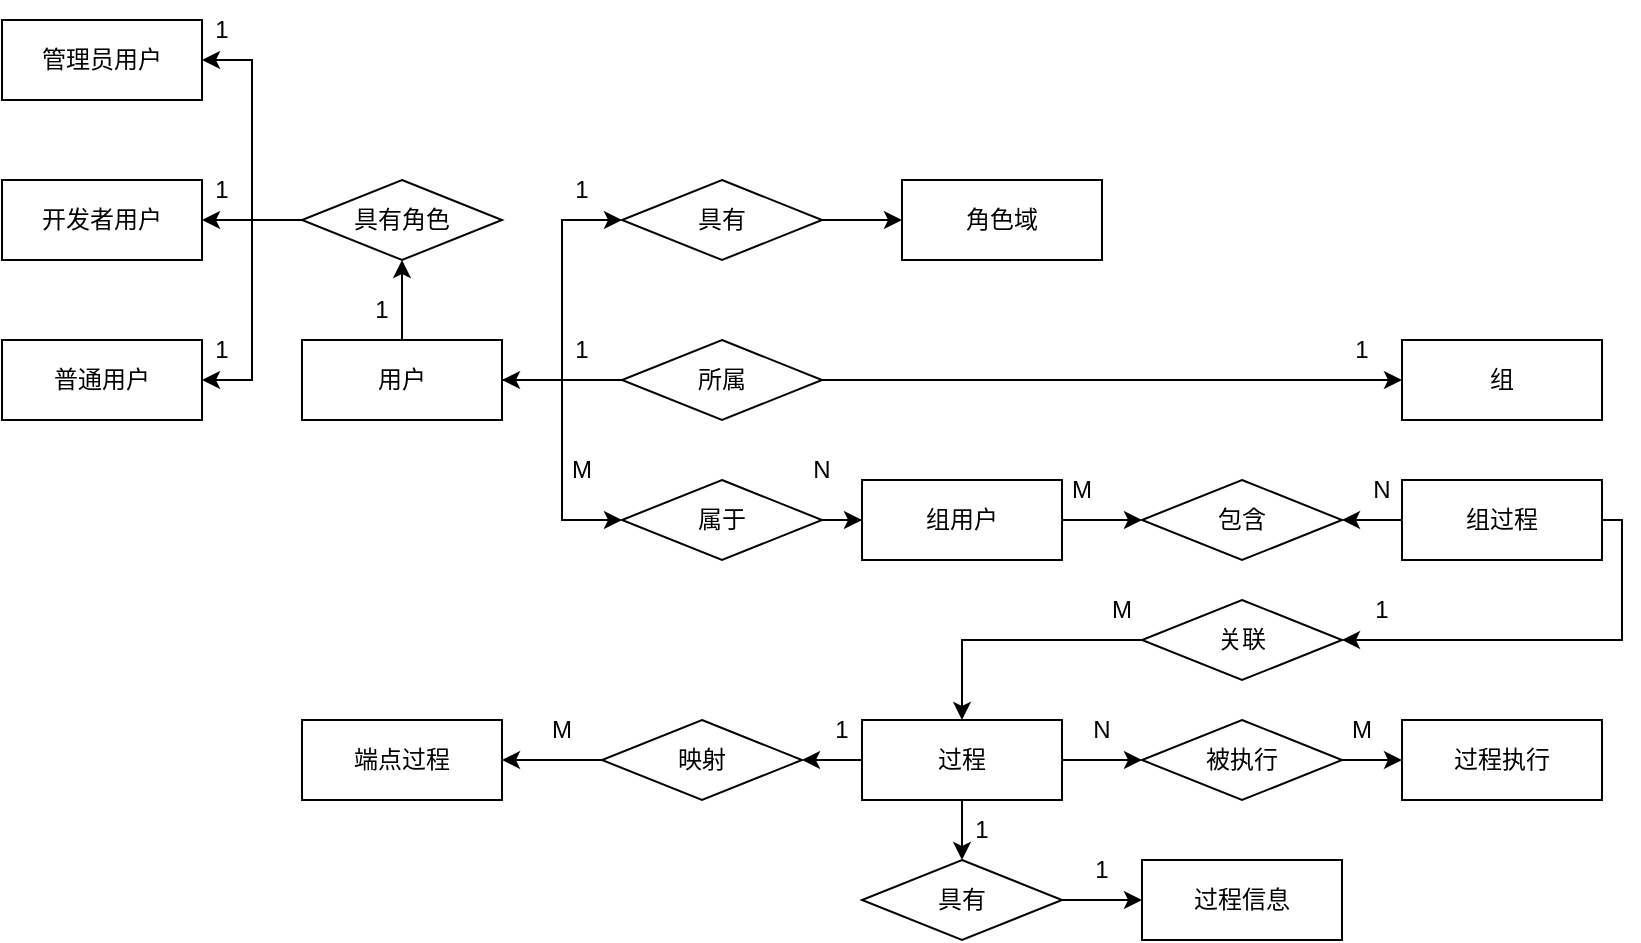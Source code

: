 <mxfile version="20.3.0" type="device"><diagram id="R2lEEEUBdFMjLlhIrx00" name="Page-1"><mxGraphModel dx="1038" dy="649" grid="1" gridSize="10" guides="1" tooltips="1" connect="1" arrows="1" fold="1" page="1" pageScale="1" pageWidth="850" pageHeight="1100" math="0" shadow="0" extFonts="Permanent Marker^https://fonts.googleapis.com/css?family=Permanent+Marker"><root><mxCell id="0"/><mxCell id="1" parent="0"/><mxCell id="UuXYR93EdXdgghr8xopW-40" value="" style="edgeStyle=orthogonalEdgeStyle;rounded=0;orthogonalLoop=1;jettySize=auto;html=1;" edge="1" parent="1" source="gu5pP--yfqv97uLf1Hav-1" target="UuXYR93EdXdgghr8xopW-39"><mxGeometry relative="1" as="geometry"/></mxCell><mxCell id="UuXYR93EdXdgghr8xopW-44" style="edgeStyle=orthogonalEdgeStyle;rounded=0;orthogonalLoop=1;jettySize=auto;html=1;entryX=0;entryY=0.5;entryDx=0;entryDy=0;" edge="1" parent="1" source="gu5pP--yfqv97uLf1Hav-1" target="UuXYR93EdXdgghr8xopW-9"><mxGeometry relative="1" as="geometry"/></mxCell><mxCell id="UuXYR93EdXdgghr8xopW-46" style="edgeStyle=orthogonalEdgeStyle;rounded=0;orthogonalLoop=1;jettySize=auto;html=1;entryX=0;entryY=0.5;entryDx=0;entryDy=0;" edge="1" parent="1" source="gu5pP--yfqv97uLf1Hav-1" target="UuXYR93EdXdgghr8xopW-10"><mxGeometry relative="1" as="geometry"/></mxCell><mxCell id="gu5pP--yfqv97uLf1Hav-1" value="用户" style="whiteSpace=wrap;html=1;align=center;" parent="1" vertex="1"><mxGeometry x="180" y="180" width="100" height="40" as="geometry"/></mxCell><mxCell id="UuXYR93EdXdgghr8xopW-1" value="组" style="whiteSpace=wrap;html=1;align=center;" vertex="1" parent="1"><mxGeometry x="730" y="180" width="100" height="40" as="geometry"/></mxCell><mxCell id="UuXYR93EdXdgghr8xopW-28" value="" style="edgeStyle=orthogonalEdgeStyle;rounded=0;orthogonalLoop=1;jettySize=auto;html=1;" edge="1" parent="1" source="UuXYR93EdXdgghr8xopW-2" target="UuXYR93EdXdgghr8xopW-16"><mxGeometry relative="1" as="geometry"/></mxCell><mxCell id="UuXYR93EdXdgghr8xopW-2" value="组用户" style="whiteSpace=wrap;html=1;align=center;" vertex="1" parent="1"><mxGeometry x="460" y="250" width="100" height="40" as="geometry"/></mxCell><mxCell id="UuXYR93EdXdgghr8xopW-3" value="端点过程" style="whiteSpace=wrap;html=1;align=center;" vertex="1" parent="1"><mxGeometry x="180" y="370" width="100" height="40" as="geometry"/></mxCell><mxCell id="UuXYR93EdXdgghr8xopW-18" value="" style="edgeStyle=orthogonalEdgeStyle;rounded=0;orthogonalLoop=1;jettySize=auto;html=1;" edge="1" parent="1" source="UuXYR93EdXdgghr8xopW-4" target="UuXYR93EdXdgghr8xopW-17"><mxGeometry relative="1" as="geometry"/></mxCell><mxCell id="UuXYR93EdXdgghr8xopW-21" value="" style="edgeStyle=orthogonalEdgeStyle;rounded=0;orthogonalLoop=1;jettySize=auto;html=1;" edge="1" parent="1" source="UuXYR93EdXdgghr8xopW-4" target="UuXYR93EdXdgghr8xopW-20"><mxGeometry relative="1" as="geometry"/></mxCell><mxCell id="UuXYR93EdXdgghr8xopW-25" value="" style="edgeStyle=orthogonalEdgeStyle;rounded=0;orthogonalLoop=1;jettySize=auto;html=1;" edge="1" parent="1" source="UuXYR93EdXdgghr8xopW-4" target="UuXYR93EdXdgghr8xopW-23"><mxGeometry relative="1" as="geometry"/></mxCell><mxCell id="UuXYR93EdXdgghr8xopW-4" value="过程" style="whiteSpace=wrap;html=1;align=center;" vertex="1" parent="1"><mxGeometry x="460" y="370" width="100" height="40" as="geometry"/></mxCell><mxCell id="UuXYR93EdXdgghr8xopW-5" value="过程信息" style="whiteSpace=wrap;html=1;align=center;" vertex="1" parent="1"><mxGeometry x="600" y="440" width="100" height="40" as="geometry"/></mxCell><mxCell id="UuXYR93EdXdgghr8xopW-27" style="edgeStyle=orthogonalEdgeStyle;rounded=0;orthogonalLoop=1;jettySize=auto;html=1;entryX=1;entryY=0.5;entryDx=0;entryDy=0;" edge="1" parent="1" source="UuXYR93EdXdgghr8xopW-6" target="UuXYR93EdXdgghr8xopW-26"><mxGeometry relative="1" as="geometry"><Array as="points"><mxPoint x="840" y="270"/><mxPoint x="840" y="330"/></Array></mxGeometry></mxCell><mxCell id="UuXYR93EdXdgghr8xopW-29" value="" style="edgeStyle=orthogonalEdgeStyle;rounded=0;orthogonalLoop=1;jettySize=auto;html=1;" edge="1" parent="1" source="UuXYR93EdXdgghr8xopW-6" target="UuXYR93EdXdgghr8xopW-16"><mxGeometry relative="1" as="geometry"/></mxCell><mxCell id="UuXYR93EdXdgghr8xopW-6" value="组过程" style="whiteSpace=wrap;html=1;align=center;" vertex="1" parent="1"><mxGeometry x="730" y="250" width="100" height="40" as="geometry"/></mxCell><mxCell id="UuXYR93EdXdgghr8xopW-7" value="角色域" style="whiteSpace=wrap;html=1;align=center;" vertex="1" parent="1"><mxGeometry x="480" y="100" width="100" height="40" as="geometry"/></mxCell><mxCell id="UuXYR93EdXdgghr8xopW-8" value="过程执行" style="whiteSpace=wrap;html=1;align=center;" vertex="1" parent="1"><mxGeometry x="730" y="370" width="100" height="40" as="geometry"/></mxCell><mxCell id="UuXYR93EdXdgghr8xopW-33" value="" style="edgeStyle=orthogonalEdgeStyle;rounded=0;orthogonalLoop=1;jettySize=auto;html=1;" edge="1" parent="1" source="UuXYR93EdXdgghr8xopW-9" target="UuXYR93EdXdgghr8xopW-7"><mxGeometry relative="1" as="geometry"><Array as="points"><mxPoint x="480" y="120"/><mxPoint x="480" y="120"/></Array></mxGeometry></mxCell><mxCell id="UuXYR93EdXdgghr8xopW-9" value="具有" style="rhombus;whiteSpace=wrap;html=1;" vertex="1" parent="1"><mxGeometry x="340" y="100" width="100" height="40" as="geometry"/></mxCell><mxCell id="UuXYR93EdXdgghr8xopW-35" value="" style="edgeStyle=orthogonalEdgeStyle;rounded=0;orthogonalLoop=1;jettySize=auto;html=1;" edge="1" parent="1" source="UuXYR93EdXdgghr8xopW-10" target="UuXYR93EdXdgghr8xopW-2"><mxGeometry relative="1" as="geometry"/></mxCell><mxCell id="UuXYR93EdXdgghr8xopW-10" value="属于" style="rhombus;whiteSpace=wrap;html=1;" vertex="1" parent="1"><mxGeometry x="340" y="250" width="100" height="40" as="geometry"/></mxCell><mxCell id="UuXYR93EdXdgghr8xopW-31" value="" style="edgeStyle=orthogonalEdgeStyle;rounded=0;orthogonalLoop=1;jettySize=auto;html=1;" edge="1" parent="1" source="UuXYR93EdXdgghr8xopW-14" target="gu5pP--yfqv97uLf1Hav-1"><mxGeometry relative="1" as="geometry"/></mxCell><mxCell id="UuXYR93EdXdgghr8xopW-34" style="edgeStyle=orthogonalEdgeStyle;rounded=0;orthogonalLoop=1;jettySize=auto;html=1;" edge="1" parent="1" source="UuXYR93EdXdgghr8xopW-14" target="UuXYR93EdXdgghr8xopW-1"><mxGeometry relative="1" as="geometry"/></mxCell><mxCell id="UuXYR93EdXdgghr8xopW-14" value="所属" style="rhombus;whiteSpace=wrap;html=1;" vertex="1" parent="1"><mxGeometry x="340" y="180" width="100" height="40" as="geometry"/></mxCell><mxCell id="UuXYR93EdXdgghr8xopW-16" value="包含" style="rhombus;whiteSpace=wrap;html=1;" vertex="1" parent="1"><mxGeometry x="600" y="250" width="100" height="40" as="geometry"/></mxCell><mxCell id="UuXYR93EdXdgghr8xopW-19" value="" style="edgeStyle=orthogonalEdgeStyle;rounded=0;orthogonalLoop=1;jettySize=auto;html=1;" edge="1" parent="1" source="UuXYR93EdXdgghr8xopW-17" target="UuXYR93EdXdgghr8xopW-5"><mxGeometry relative="1" as="geometry"/></mxCell><mxCell id="UuXYR93EdXdgghr8xopW-17" value="具有" style="rhombus;whiteSpace=wrap;html=1;" vertex="1" parent="1"><mxGeometry x="460" y="440" width="100" height="40" as="geometry"/></mxCell><mxCell id="UuXYR93EdXdgghr8xopW-22" value="" style="edgeStyle=orthogonalEdgeStyle;rounded=0;orthogonalLoop=1;jettySize=auto;html=1;" edge="1" parent="1" source="UuXYR93EdXdgghr8xopW-20" target="UuXYR93EdXdgghr8xopW-8"><mxGeometry relative="1" as="geometry"/></mxCell><mxCell id="UuXYR93EdXdgghr8xopW-20" value="被执行" style="rhombus;whiteSpace=wrap;html=1;" vertex="1" parent="1"><mxGeometry x="600" y="370" width="100" height="40" as="geometry"/></mxCell><mxCell id="UuXYR93EdXdgghr8xopW-24" value="" style="edgeStyle=orthogonalEdgeStyle;rounded=0;orthogonalLoop=1;jettySize=auto;html=1;" edge="1" parent="1" source="UuXYR93EdXdgghr8xopW-23" target="UuXYR93EdXdgghr8xopW-3"><mxGeometry relative="1" as="geometry"/></mxCell><mxCell id="UuXYR93EdXdgghr8xopW-23" value="映射" style="rhombus;whiteSpace=wrap;html=1;" vertex="1" parent="1"><mxGeometry x="330" y="370" width="100" height="40" as="geometry"/></mxCell><mxCell id="UuXYR93EdXdgghr8xopW-47" style="edgeStyle=orthogonalEdgeStyle;rounded=0;orthogonalLoop=1;jettySize=auto;html=1;entryX=0.5;entryY=0;entryDx=0;entryDy=0;" edge="1" parent="1" source="UuXYR93EdXdgghr8xopW-26" target="UuXYR93EdXdgghr8xopW-4"><mxGeometry relative="1" as="geometry"/></mxCell><mxCell id="UuXYR93EdXdgghr8xopW-26" value="关联" style="rhombus;whiteSpace=wrap;html=1;" vertex="1" parent="1"><mxGeometry x="600" y="310" width="100" height="40" as="geometry"/></mxCell><mxCell id="UuXYR93EdXdgghr8xopW-36" value="普通用户" style="whiteSpace=wrap;html=1;align=center;" vertex="1" parent="1"><mxGeometry x="30" y="180" width="100" height="40" as="geometry"/></mxCell><mxCell id="UuXYR93EdXdgghr8xopW-37" value="管理员用户" style="whiteSpace=wrap;html=1;align=center;" vertex="1" parent="1"><mxGeometry x="30" y="20" width="100" height="40" as="geometry"/></mxCell><mxCell id="UuXYR93EdXdgghr8xopW-38" value="开发者用户" style="whiteSpace=wrap;html=1;align=center;" vertex="1" parent="1"><mxGeometry x="30" y="100" width="100" height="40" as="geometry"/></mxCell><mxCell id="UuXYR93EdXdgghr8xopW-41" style="edgeStyle=orthogonalEdgeStyle;rounded=0;orthogonalLoop=1;jettySize=auto;html=1;entryX=1;entryY=0.5;entryDx=0;entryDy=0;" edge="1" parent="1" source="UuXYR93EdXdgghr8xopW-39" target="UuXYR93EdXdgghr8xopW-38"><mxGeometry relative="1" as="geometry"/></mxCell><mxCell id="UuXYR93EdXdgghr8xopW-42" style="edgeStyle=orthogonalEdgeStyle;rounded=0;orthogonalLoop=1;jettySize=auto;html=1;entryX=1;entryY=0.5;entryDx=0;entryDy=0;" edge="1" parent="1" source="UuXYR93EdXdgghr8xopW-39" target="UuXYR93EdXdgghr8xopW-36"><mxGeometry relative="1" as="geometry"/></mxCell><mxCell id="UuXYR93EdXdgghr8xopW-43" style="edgeStyle=orthogonalEdgeStyle;rounded=0;orthogonalLoop=1;jettySize=auto;html=1;entryX=1;entryY=0.5;entryDx=0;entryDy=0;" edge="1" parent="1" source="UuXYR93EdXdgghr8xopW-39" target="UuXYR93EdXdgghr8xopW-37"><mxGeometry relative="1" as="geometry"/></mxCell><mxCell id="UuXYR93EdXdgghr8xopW-39" value="具有角色" style="rhombus;whiteSpace=wrap;html=1;" vertex="1" parent="1"><mxGeometry x="180" y="100" width="100" height="40" as="geometry"/></mxCell><mxCell id="UuXYR93EdXdgghr8xopW-48" value="1" style="text;html=1;strokeColor=none;fillColor=none;align=center;verticalAlign=middle;whiteSpace=wrap;rounded=0;" vertex="1" parent="1"><mxGeometry x="110" y="90" width="60" height="30" as="geometry"/></mxCell><mxCell id="UuXYR93EdXdgghr8xopW-49" value="1" style="text;html=1;strokeColor=none;fillColor=none;align=center;verticalAlign=middle;whiteSpace=wrap;rounded=0;" vertex="1" parent="1"><mxGeometry x="110" y="170" width="60" height="30" as="geometry"/></mxCell><mxCell id="UuXYR93EdXdgghr8xopW-50" value="1" style="text;html=1;strokeColor=none;fillColor=none;align=center;verticalAlign=middle;whiteSpace=wrap;rounded=0;" vertex="1" parent="1"><mxGeometry x="110" y="10" width="60" height="30" as="geometry"/></mxCell><mxCell id="UuXYR93EdXdgghr8xopW-52" value="1" style="text;html=1;strokeColor=none;fillColor=none;align=center;verticalAlign=middle;whiteSpace=wrap;rounded=0;" vertex="1" parent="1"><mxGeometry x="290" y="90" width="60" height="30" as="geometry"/></mxCell><mxCell id="UuXYR93EdXdgghr8xopW-53" value="1" style="text;html=1;strokeColor=none;fillColor=none;align=center;verticalAlign=middle;whiteSpace=wrap;rounded=0;" vertex="1" parent="1"><mxGeometry x="290" y="170" width="60" height="30" as="geometry"/></mxCell><mxCell id="UuXYR93EdXdgghr8xopW-54" value="M" style="text;html=1;strokeColor=none;fillColor=none;align=center;verticalAlign=middle;whiteSpace=wrap;rounded=0;" vertex="1" parent="1"><mxGeometry x="290" y="230" width="60" height="30" as="geometry"/></mxCell><mxCell id="UuXYR93EdXdgghr8xopW-55" value="N" style="text;html=1;strokeColor=none;fillColor=none;align=center;verticalAlign=middle;whiteSpace=wrap;rounded=0;" vertex="1" parent="1"><mxGeometry x="410" y="230" width="60" height="30" as="geometry"/></mxCell><mxCell id="UuXYR93EdXdgghr8xopW-56" value="1" style="text;html=1;strokeColor=none;fillColor=none;align=center;verticalAlign=middle;whiteSpace=wrap;rounded=0;" vertex="1" parent="1"><mxGeometry x="190" y="150" width="60" height="30" as="geometry"/></mxCell><mxCell id="UuXYR93EdXdgghr8xopW-57" value="M" style="text;html=1;strokeColor=none;fillColor=none;align=center;verticalAlign=middle;whiteSpace=wrap;rounded=0;" vertex="1" parent="1"><mxGeometry x="540" y="240" width="60" height="30" as="geometry"/></mxCell><mxCell id="UuXYR93EdXdgghr8xopW-58" value="N" style="text;html=1;strokeColor=none;fillColor=none;align=center;verticalAlign=middle;whiteSpace=wrap;rounded=0;" vertex="1" parent="1"><mxGeometry x="690" y="240" width="60" height="30" as="geometry"/></mxCell><mxCell id="UuXYR93EdXdgghr8xopW-59" value="1" style="text;html=1;strokeColor=none;fillColor=none;align=center;verticalAlign=middle;whiteSpace=wrap;rounded=0;" vertex="1" parent="1"><mxGeometry x="680" y="170" width="60" height="30" as="geometry"/></mxCell><mxCell id="UuXYR93EdXdgghr8xopW-60" value="1" style="text;html=1;strokeColor=none;fillColor=none;align=center;verticalAlign=middle;whiteSpace=wrap;rounded=0;" vertex="1" parent="1"><mxGeometry x="690" y="300" width="60" height="30" as="geometry"/></mxCell><mxCell id="UuXYR93EdXdgghr8xopW-61" value="M" style="text;html=1;strokeColor=none;fillColor=none;align=center;verticalAlign=middle;whiteSpace=wrap;rounded=0;" vertex="1" parent="1"><mxGeometry x="560" y="300" width="60" height="30" as="geometry"/></mxCell><mxCell id="UuXYR93EdXdgghr8xopW-62" value="N" style="text;html=1;strokeColor=none;fillColor=none;align=center;verticalAlign=middle;whiteSpace=wrap;rounded=0;" vertex="1" parent="1"><mxGeometry x="550" y="360" width="60" height="30" as="geometry"/></mxCell><mxCell id="UuXYR93EdXdgghr8xopW-63" value="M" style="text;html=1;strokeColor=none;fillColor=none;align=center;verticalAlign=middle;whiteSpace=wrap;rounded=0;" vertex="1" parent="1"><mxGeometry x="680" y="360" width="60" height="30" as="geometry"/></mxCell><mxCell id="UuXYR93EdXdgghr8xopW-64" value="1" style="text;html=1;strokeColor=none;fillColor=none;align=center;verticalAlign=middle;whiteSpace=wrap;rounded=0;" vertex="1" parent="1"><mxGeometry x="420" y="360" width="60" height="30" as="geometry"/></mxCell><mxCell id="UuXYR93EdXdgghr8xopW-65" value="M" style="text;html=1;strokeColor=none;fillColor=none;align=center;verticalAlign=middle;whiteSpace=wrap;rounded=0;" vertex="1" parent="1"><mxGeometry x="280" y="360" width="60" height="30" as="geometry"/></mxCell><mxCell id="UuXYR93EdXdgghr8xopW-66" value="1" style="text;html=1;strokeColor=none;fillColor=none;align=center;verticalAlign=middle;whiteSpace=wrap;rounded=0;" vertex="1" parent="1"><mxGeometry x="490" y="410" width="60" height="30" as="geometry"/></mxCell><mxCell id="UuXYR93EdXdgghr8xopW-67" value="1" style="text;html=1;strokeColor=none;fillColor=none;align=center;verticalAlign=middle;whiteSpace=wrap;rounded=0;" vertex="1" parent="1"><mxGeometry x="550" y="430" width="60" height="30" as="geometry"/></mxCell></root></mxGraphModel></diagram></mxfile>